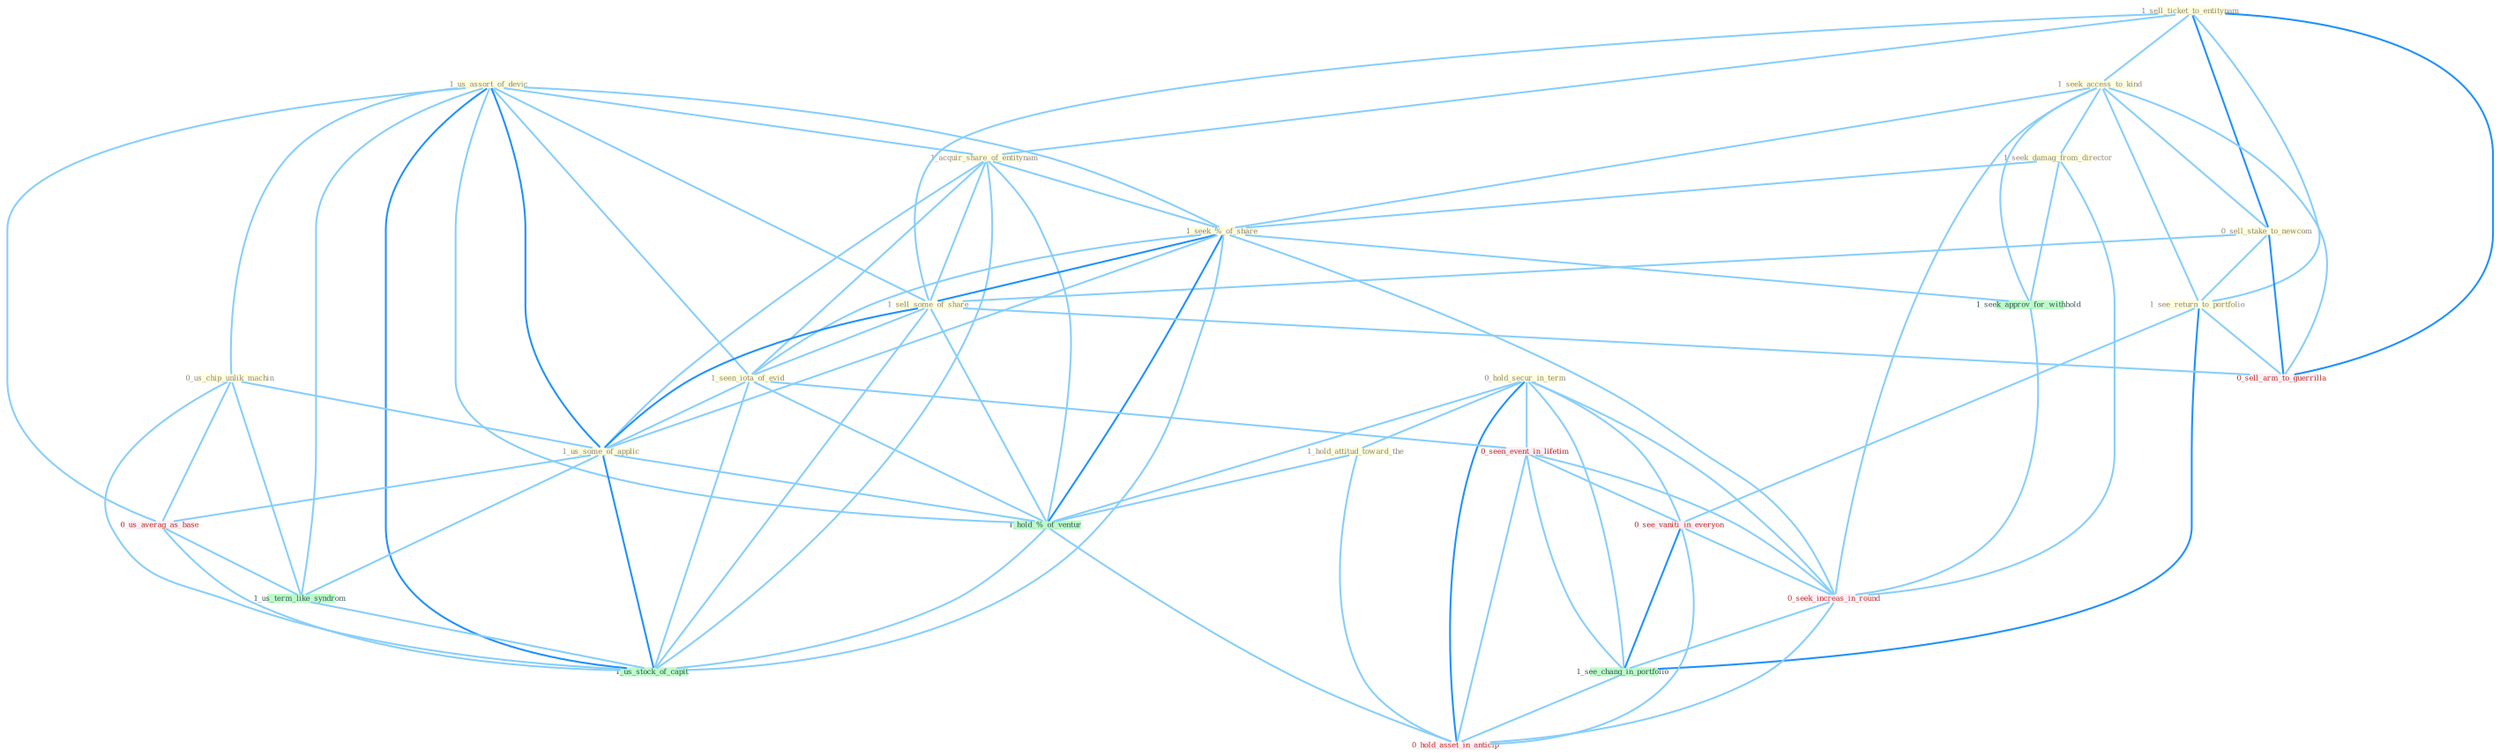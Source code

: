 Graph G{ 
    node
    [shape=polygon,style=filled,width=.5,height=.06,color="#BDFCC9",fixedsize=true,fontsize=4,
    fontcolor="#2f4f4f"];
    {node
    [color="#ffffe0", fontcolor="#8b7d6b"] "1_us_assort_of_devic " "0_hold_secur_in_term " "1_sell_ticket_to_entitynam " "1_seek_access_to_kind " "1_acquir_share_of_entitynam " "0_sell_stake_to_newcom " "1_seek_damag_from_director " "1_see_return_to_portfolio " "1_seek_%_of_share " "1_hold_attitud_toward_the " "1_sell_some_of_share " "0_us_chip_unlik_machin " "1_seen_iota_of_evid " "1_us_some_of_applic "}
{node [color="#fff0f5", fontcolor="#b22222"] "0_seen_event_in_lifetim " "0_us_averag_as_base " "0_see_vaniti_in_everyon " "0_sell_arm_to_guerrilla " "0_seek_increas_in_round " "0_hold_asset_in_anticip "}
edge [color="#B0E2FF"];

	"1_us_assort_of_devic " -- "1_acquir_share_of_entitynam " [w="1", color="#87cefa" ];
	"1_us_assort_of_devic " -- "1_seek_%_of_share " [w="1", color="#87cefa" ];
	"1_us_assort_of_devic " -- "1_sell_some_of_share " [w="1", color="#87cefa" ];
	"1_us_assort_of_devic " -- "0_us_chip_unlik_machin " [w="1", color="#87cefa" ];
	"1_us_assort_of_devic " -- "1_seen_iota_of_evid " [w="1", color="#87cefa" ];
	"1_us_assort_of_devic " -- "1_us_some_of_applic " [w="2", color="#1e90ff" , len=0.8];
	"1_us_assort_of_devic " -- "0_us_averag_as_base " [w="1", color="#87cefa" ];
	"1_us_assort_of_devic " -- "1_us_term_like_syndrom " [w="1", color="#87cefa" ];
	"1_us_assort_of_devic " -- "1_hold_%_of_ventur " [w="1", color="#87cefa" ];
	"1_us_assort_of_devic " -- "1_us_stock_of_capit " [w="2", color="#1e90ff" , len=0.8];
	"0_hold_secur_in_term " -- "1_hold_attitud_toward_the " [w="1", color="#87cefa" ];
	"0_hold_secur_in_term " -- "0_seen_event_in_lifetim " [w="1", color="#87cefa" ];
	"0_hold_secur_in_term " -- "1_hold_%_of_ventur " [w="1", color="#87cefa" ];
	"0_hold_secur_in_term " -- "0_see_vaniti_in_everyon " [w="1", color="#87cefa" ];
	"0_hold_secur_in_term " -- "0_seek_increas_in_round " [w="1", color="#87cefa" ];
	"0_hold_secur_in_term " -- "1_see_chang_in_portfolio " [w="1", color="#87cefa" ];
	"0_hold_secur_in_term " -- "0_hold_asset_in_anticip " [w="2", color="#1e90ff" , len=0.8];
	"1_sell_ticket_to_entitynam " -- "1_seek_access_to_kind " [w="1", color="#87cefa" ];
	"1_sell_ticket_to_entitynam " -- "1_acquir_share_of_entitynam " [w="1", color="#87cefa" ];
	"1_sell_ticket_to_entitynam " -- "0_sell_stake_to_newcom " [w="2", color="#1e90ff" , len=0.8];
	"1_sell_ticket_to_entitynam " -- "1_see_return_to_portfolio " [w="1", color="#87cefa" ];
	"1_sell_ticket_to_entitynam " -- "1_sell_some_of_share " [w="1", color="#87cefa" ];
	"1_sell_ticket_to_entitynam " -- "0_sell_arm_to_guerrilla " [w="2", color="#1e90ff" , len=0.8];
	"1_seek_access_to_kind " -- "0_sell_stake_to_newcom " [w="1", color="#87cefa" ];
	"1_seek_access_to_kind " -- "1_seek_damag_from_director " [w="1", color="#87cefa" ];
	"1_seek_access_to_kind " -- "1_see_return_to_portfolio " [w="1", color="#87cefa" ];
	"1_seek_access_to_kind " -- "1_seek_%_of_share " [w="1", color="#87cefa" ];
	"1_seek_access_to_kind " -- "1_seek_approv_for_withhold " [w="1", color="#87cefa" ];
	"1_seek_access_to_kind " -- "0_sell_arm_to_guerrilla " [w="1", color="#87cefa" ];
	"1_seek_access_to_kind " -- "0_seek_increas_in_round " [w="1", color="#87cefa" ];
	"1_acquir_share_of_entitynam " -- "1_seek_%_of_share " [w="1", color="#87cefa" ];
	"1_acquir_share_of_entitynam " -- "1_sell_some_of_share " [w="1", color="#87cefa" ];
	"1_acquir_share_of_entitynam " -- "1_seen_iota_of_evid " [w="1", color="#87cefa" ];
	"1_acquir_share_of_entitynam " -- "1_us_some_of_applic " [w="1", color="#87cefa" ];
	"1_acquir_share_of_entitynam " -- "1_hold_%_of_ventur " [w="1", color="#87cefa" ];
	"1_acquir_share_of_entitynam " -- "1_us_stock_of_capit " [w="1", color="#87cefa" ];
	"0_sell_stake_to_newcom " -- "1_see_return_to_portfolio " [w="1", color="#87cefa" ];
	"0_sell_stake_to_newcom " -- "1_sell_some_of_share " [w="1", color="#87cefa" ];
	"0_sell_stake_to_newcom " -- "0_sell_arm_to_guerrilla " [w="2", color="#1e90ff" , len=0.8];
	"1_seek_damag_from_director " -- "1_seek_%_of_share " [w="1", color="#87cefa" ];
	"1_seek_damag_from_director " -- "1_seek_approv_for_withhold " [w="1", color="#87cefa" ];
	"1_seek_damag_from_director " -- "0_seek_increas_in_round " [w="1", color="#87cefa" ];
	"1_see_return_to_portfolio " -- "0_see_vaniti_in_everyon " [w="1", color="#87cefa" ];
	"1_see_return_to_portfolio " -- "0_sell_arm_to_guerrilla " [w="1", color="#87cefa" ];
	"1_see_return_to_portfolio " -- "1_see_chang_in_portfolio " [w="2", color="#1e90ff" , len=0.8];
	"1_seek_%_of_share " -- "1_sell_some_of_share " [w="2", color="#1e90ff" , len=0.8];
	"1_seek_%_of_share " -- "1_seen_iota_of_evid " [w="1", color="#87cefa" ];
	"1_seek_%_of_share " -- "1_us_some_of_applic " [w="1", color="#87cefa" ];
	"1_seek_%_of_share " -- "1_seek_approv_for_withhold " [w="1", color="#87cefa" ];
	"1_seek_%_of_share " -- "1_hold_%_of_ventur " [w="2", color="#1e90ff" , len=0.8];
	"1_seek_%_of_share " -- "0_seek_increas_in_round " [w="1", color="#87cefa" ];
	"1_seek_%_of_share " -- "1_us_stock_of_capit " [w="1", color="#87cefa" ];
	"1_hold_attitud_toward_the " -- "1_hold_%_of_ventur " [w="1", color="#87cefa" ];
	"1_hold_attitud_toward_the " -- "0_hold_asset_in_anticip " [w="1", color="#87cefa" ];
	"1_sell_some_of_share " -- "1_seen_iota_of_evid " [w="1", color="#87cefa" ];
	"1_sell_some_of_share " -- "1_us_some_of_applic " [w="2", color="#1e90ff" , len=0.8];
	"1_sell_some_of_share " -- "1_hold_%_of_ventur " [w="1", color="#87cefa" ];
	"1_sell_some_of_share " -- "0_sell_arm_to_guerrilla " [w="1", color="#87cefa" ];
	"1_sell_some_of_share " -- "1_us_stock_of_capit " [w="1", color="#87cefa" ];
	"0_us_chip_unlik_machin " -- "1_us_some_of_applic " [w="1", color="#87cefa" ];
	"0_us_chip_unlik_machin " -- "0_us_averag_as_base " [w="1", color="#87cefa" ];
	"0_us_chip_unlik_machin " -- "1_us_term_like_syndrom " [w="1", color="#87cefa" ];
	"0_us_chip_unlik_machin " -- "1_us_stock_of_capit " [w="1", color="#87cefa" ];
	"1_seen_iota_of_evid " -- "1_us_some_of_applic " [w="1", color="#87cefa" ];
	"1_seen_iota_of_evid " -- "0_seen_event_in_lifetim " [w="1", color="#87cefa" ];
	"1_seen_iota_of_evid " -- "1_hold_%_of_ventur " [w="1", color="#87cefa" ];
	"1_seen_iota_of_evid " -- "1_us_stock_of_capit " [w="1", color="#87cefa" ];
	"1_us_some_of_applic " -- "0_us_averag_as_base " [w="1", color="#87cefa" ];
	"1_us_some_of_applic " -- "1_us_term_like_syndrom " [w="1", color="#87cefa" ];
	"1_us_some_of_applic " -- "1_hold_%_of_ventur " [w="1", color="#87cefa" ];
	"1_us_some_of_applic " -- "1_us_stock_of_capit " [w="2", color="#1e90ff" , len=0.8];
	"0_seen_event_in_lifetim " -- "0_see_vaniti_in_everyon " [w="1", color="#87cefa" ];
	"0_seen_event_in_lifetim " -- "0_seek_increas_in_round " [w="1", color="#87cefa" ];
	"0_seen_event_in_lifetim " -- "1_see_chang_in_portfolio " [w="1", color="#87cefa" ];
	"0_seen_event_in_lifetim " -- "0_hold_asset_in_anticip " [w="1", color="#87cefa" ];
	"0_us_averag_as_base " -- "1_us_term_like_syndrom " [w="1", color="#87cefa" ];
	"0_us_averag_as_base " -- "1_us_stock_of_capit " [w="1", color="#87cefa" ];
	"1_us_term_like_syndrom " -- "1_us_stock_of_capit " [w="1", color="#87cefa" ];
	"1_seek_approv_for_withhold " -- "0_seek_increas_in_round " [w="1", color="#87cefa" ];
	"1_hold_%_of_ventur " -- "1_us_stock_of_capit " [w="1", color="#87cefa" ];
	"1_hold_%_of_ventur " -- "0_hold_asset_in_anticip " [w="1", color="#87cefa" ];
	"0_see_vaniti_in_everyon " -- "0_seek_increas_in_round " [w="1", color="#87cefa" ];
	"0_see_vaniti_in_everyon " -- "1_see_chang_in_portfolio " [w="2", color="#1e90ff" , len=0.8];
	"0_see_vaniti_in_everyon " -- "0_hold_asset_in_anticip " [w="1", color="#87cefa" ];
	"0_seek_increas_in_round " -- "1_see_chang_in_portfolio " [w="1", color="#87cefa" ];
	"0_seek_increas_in_round " -- "0_hold_asset_in_anticip " [w="1", color="#87cefa" ];
	"1_see_chang_in_portfolio " -- "0_hold_asset_in_anticip " [w="1", color="#87cefa" ];
}